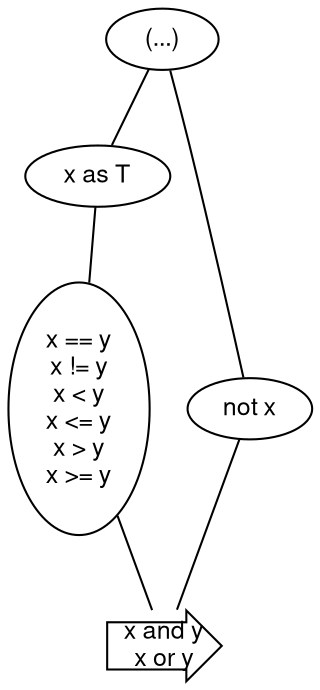 // Part of the Carbon Language project, under the Apache License v2.0 with LLVM
// Exceptions. See /LICENSE for license information.
// SPDX-License-Identifier: Apache-2.0 WITH LLVM-exception
// AUTO-GENERATED: use precedence.sh.
digraph {
	graph [layout=dot rank=min rankdir=TB]
	node [fontname="Segoe UI,Helvetica,Arial,sans-serif" fontsize=12 height=0]
	edge [dir=none]
	op1 [label=<(...)> shape=ellipse]
	op2 [label=<x as T> shape=ellipse]
	op3 [label=<x and y<br/>x or y> shape=rarrow]
	op4 [label=<not x> shape=ellipse]
	op5 [label=<x == y<br/>x != y<br/>x &lt; y<br/>x &lt;= y<br/>x &gt; y<br/>x &gt;= y> shape=ellipse]
	op1 -> op2
	op1 -> op4
	op4 -> op3
	op2 -> op5
	op5 -> op3
}
